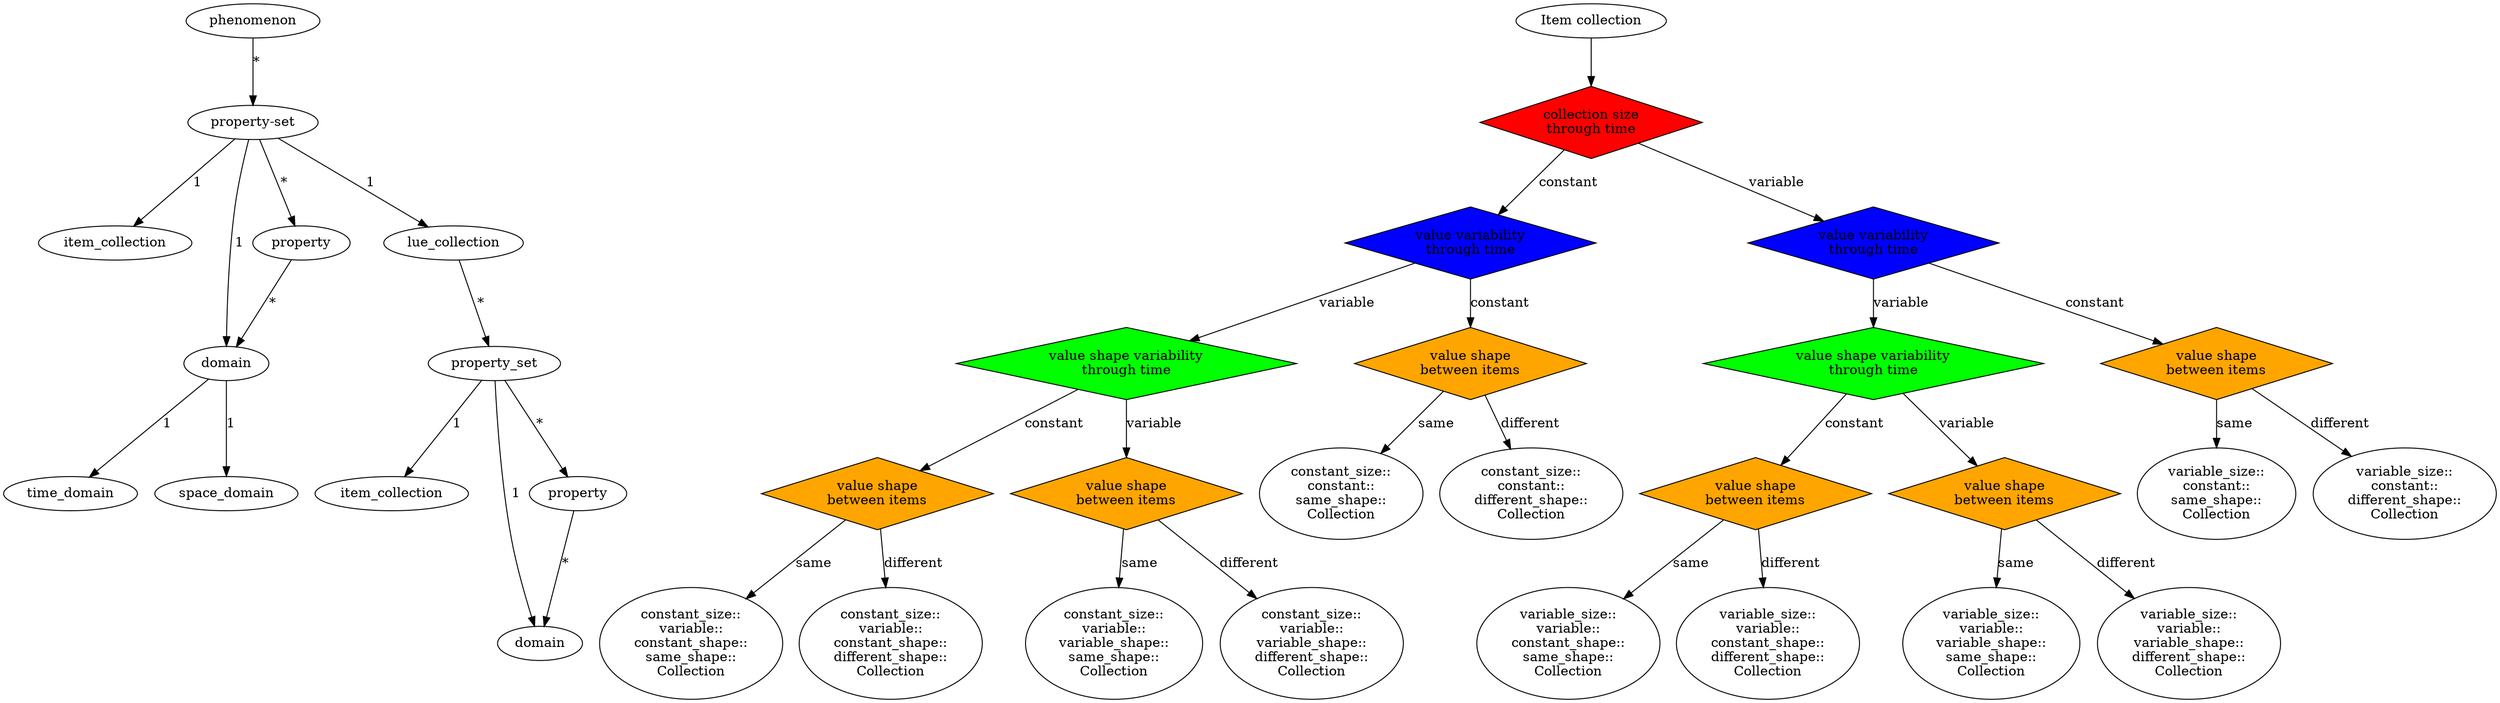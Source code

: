 digraph datamodel {

    phenomenon [
        label="phenomenon"
    ];
    property_set [
        label="property-set"
    ];

    phenomenon -> property_set [
        label = "*"
    ];

    property_set -> item_collection [
        label = "1"
    ];

    property_set -> domain [
        label = "1"
    ];

    property_set -> property [
        label = "*"
    ];

    property -> domain [
        label = "*"
    ];

    domain -> time_domain [
        label = "1"
    ];

    domain -> space_domain [
        label = "1"
    ];

    collection_phenomenon [
        label="lue_collection"
    ];
    collection_property_set [
        label="property_set"
    ];
    collection_item_collection [
        label="item_collection"
    ];
    collection_domain [
        label="domain"
    ];
    collection_property [
        label="property"
    ];


    collection_phenomenon -> collection_property_set [
        label = "*"
    ];

    collection_property_set -> collection_item_collection [
        label = "1"
    ];

    collection_property_set -> collection_domain [
        label = "1"
    ];

    collection_property_set -> collection_property [
        label = "*"
    ];

    collection_property -> collection_domain [
        label = "*"
    ];


    property_set -> collection_phenomenon [
        label = "1"
    ];



    // private_property_sets [
    //     label="__property_sets__"
    // ];

    // private_property_sets [
    //     label="__property_sets__"
    // ];


    // phenomenon -> private_property_sets [
    //     label = "1"
    // ];

    // private_property_sets -> private_property_set [
    //     label = "*"
    // ];

    // private_property_set -> private_item_collection [
    // ];

    // private_property_set -> private_domain [
    // ];

    // private_property_set -> private_properties [
    //     label = "1"
    // ];

    // private_properties -> private_property [
    //     label = "*"
    // ];

    // private_property -> private_domain [
    //     label = "*"
    // ];


    // Decissions --------------------------------------------------------------
    node [
        shape=diamond
        style=filled;
    ];

    collection_size_through_time [
        label="collection size\nthrough time"
        fillcolor=red
    ];

    value_variability1 [
        label="value variability\nthrough time"
        shape=diamond
        fillcolor=blue
    ];
    value_variability2 [
        label="value variability\nthrough time"
        shape=diamond
        fillcolor=blue
    ];

    shape_variability1 [
        label="value shape variability\nthrough time"
        shape=diamond
        fillcolor=green
    ];
    shape_variability2 [
        label="value shape variability\nthrough time"
        shape=diamond
        fillcolor=green
    ];


    value_shape1 [
        label="value shape\nbetween items"
        shape=diamond
        fillcolor=orange
    ];
    value_shape2 [
        label="value shape\nbetween items"
        shape=diamond
        fillcolor=orange
    ];
    value_shape3 [
        label="value shape\nbetween items"
        shape=diamond
        fillcolor=orange
    ];
    value_shape4 [
        label="value shape\nbetween items"
        shape=diamond
        fillcolor=orange
    ];
    value_shape5 [
        label="value shape\nbetween items"
        shape=diamond
        fillcolor=orange
    ];
    value_shape6 [
        label="value shape\nbetween items"
        shape=diamond
        fillcolor=orange
    ];


    node [
        shape=""
        style="";
    ];

    item [
        label="Item collection"
    ];

    same_shape1 [
        label="constant_size::\nconstant::\nsame_shape::\nCollection"
    ];
    different_shape1 [
        label="constant_size::\nconstant::\ndifferent_shape::\nCollection"
    ];
    same_shape2 [
        label="constant_size::\nvariable::\nconstant_shape::\nsame_shape::\nCollection"
    ];
    different_shape2 [
        label="constant_size::\nvariable::\nconstant_shape::\ndifferent_shape::\nCollection"
    ];
    same_shape3 [
        label="constant_size::\nvariable::\nvariable_shape::\nsame_shape::\nCollection"
    ];
    different_shape3 [
        label="constant_size::\nvariable::\nvariable_shape::\ndifferent_shape::\nCollection"
    ];


    same_shape4 [
        label="variable_size::\nconstant::\nsame_shape::\nCollection"
    ];
    different_shape4 [
        label="variable_size::\nconstant::\ndifferent_shape::\nCollection"
    ];
    same_shape5 [
        label="variable_size::\nvariable::\nconstant_shape::\nsame_shape::\nCollection"
    ];
    different_shape5 [
        label="variable_size::\nvariable::\nconstant_shape::\ndifferent_shape::\nCollection"
    ];
    same_shape6 [
        label="variable_size::\nvariable::\nvariable_shape::\nsame_shape::\nCollection"
    ];
    different_shape6 [
        label="variable_size::\nvariable::\nvariable_shape::\ndifferent_shape::\nCollection"
    ];




    item -> collection_size_through_time [
    ];

    collection_size_through_time -> value_variability1 [
        label="constant"
    ];

    collection_size_through_time -> value_variability2 [
        label="variable"
    ];

    value_variability1 -> value_shape1 [
        label="constant"
    ];

    value_shape1 -> different_shape1 [
        label="different"
    ]

    value_shape1 -> same_shape1 [
        label="same"
    ]

    value_variability1 -> shape_variability1 [
        label="variable"
    ];

    shape_variability1 -> value_shape2 [
        label="constant"
    ];

    shape_variability1 -> value_shape3 [
        label="variable"
    ];

    value_shape2 -> different_shape2 [
        label="different"
    ]

    value_shape2 -> same_shape2 [
        label="same"
    ]

    value_shape3 -> different_shape3 [
        label="different"
    ]

    value_shape3 -> same_shape3 [
        label="same"
    ]

    value_variability2 -> value_shape4 [
        label="constant"
    ];

    value_shape4 -> different_shape4 [
        label="different"
    ]

    value_shape4 -> same_shape4 [
        label="same"
    ]

    value_variability2 -> shape_variability2 [
        label="variable"
    ];

    shape_variability2 -> value_shape5 [
        label="constant"
    ];

    value_shape5 -> different_shape5 [
        label="different"
    ];

    value_shape5 -> same_shape5 [
        label="same"
    ];

    shape_variability2 -> value_shape6 [
        label="variable"
    ];

    value_shape6 -> different_shape6 [
        label="different"
    ];

    value_shape6 -> same_shape6 [
        label="same"
    ];



}
